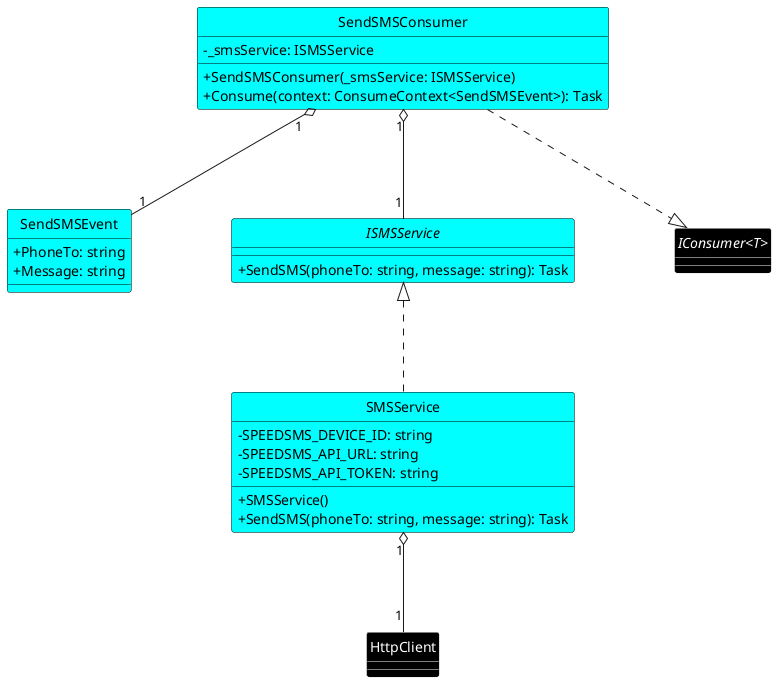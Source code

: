@startuml ClassDiagram
skinparam classAttributeIconSize 0
skinparam linetype polyline
skinparam nodesep 100
skinparam ranksep 100
hide circle

class SendSMSConsumer #Cyan;line:black;text:black {
    -_smsService: ISMSService
    +SendSMSConsumer(_smsService: ISMSService)
    +Consume(context: ConsumeContext<SendSMSEvent>): Task
}

class SendSMSEvent #Cyan;line:black;text:black {
    +PhoneTo: string
    +Message: string
}

class HttpClient #black;line:White;text:White {
}

interface ISMSService #Cyan;line:black;text:black {
    +SendSMS(phoneTo: string, message: string): Task
}

class SMSService #Cyan;line:black;text:black implements ISMSService {
    -SPEEDSMS_DEVICE_ID: string
    -SPEEDSMS_API_URL: string
    -SPEEDSMS_API_TOKEN: string
    +SMSService()
    +SendSMS(phoneTo: string, message: string): Task
}

interface "IConsumer<T>" #black;line:white;text:white
' =========== Library class ===========

SendSMSConsumer ..|> "IConsumer<T>"
SendSMSConsumer "1" o-- "1" ISMSService
SendSMSConsumer "1" o-- "1" SendSMSEvent

SMSService "1" o-- "1" HttpClient

@enduml